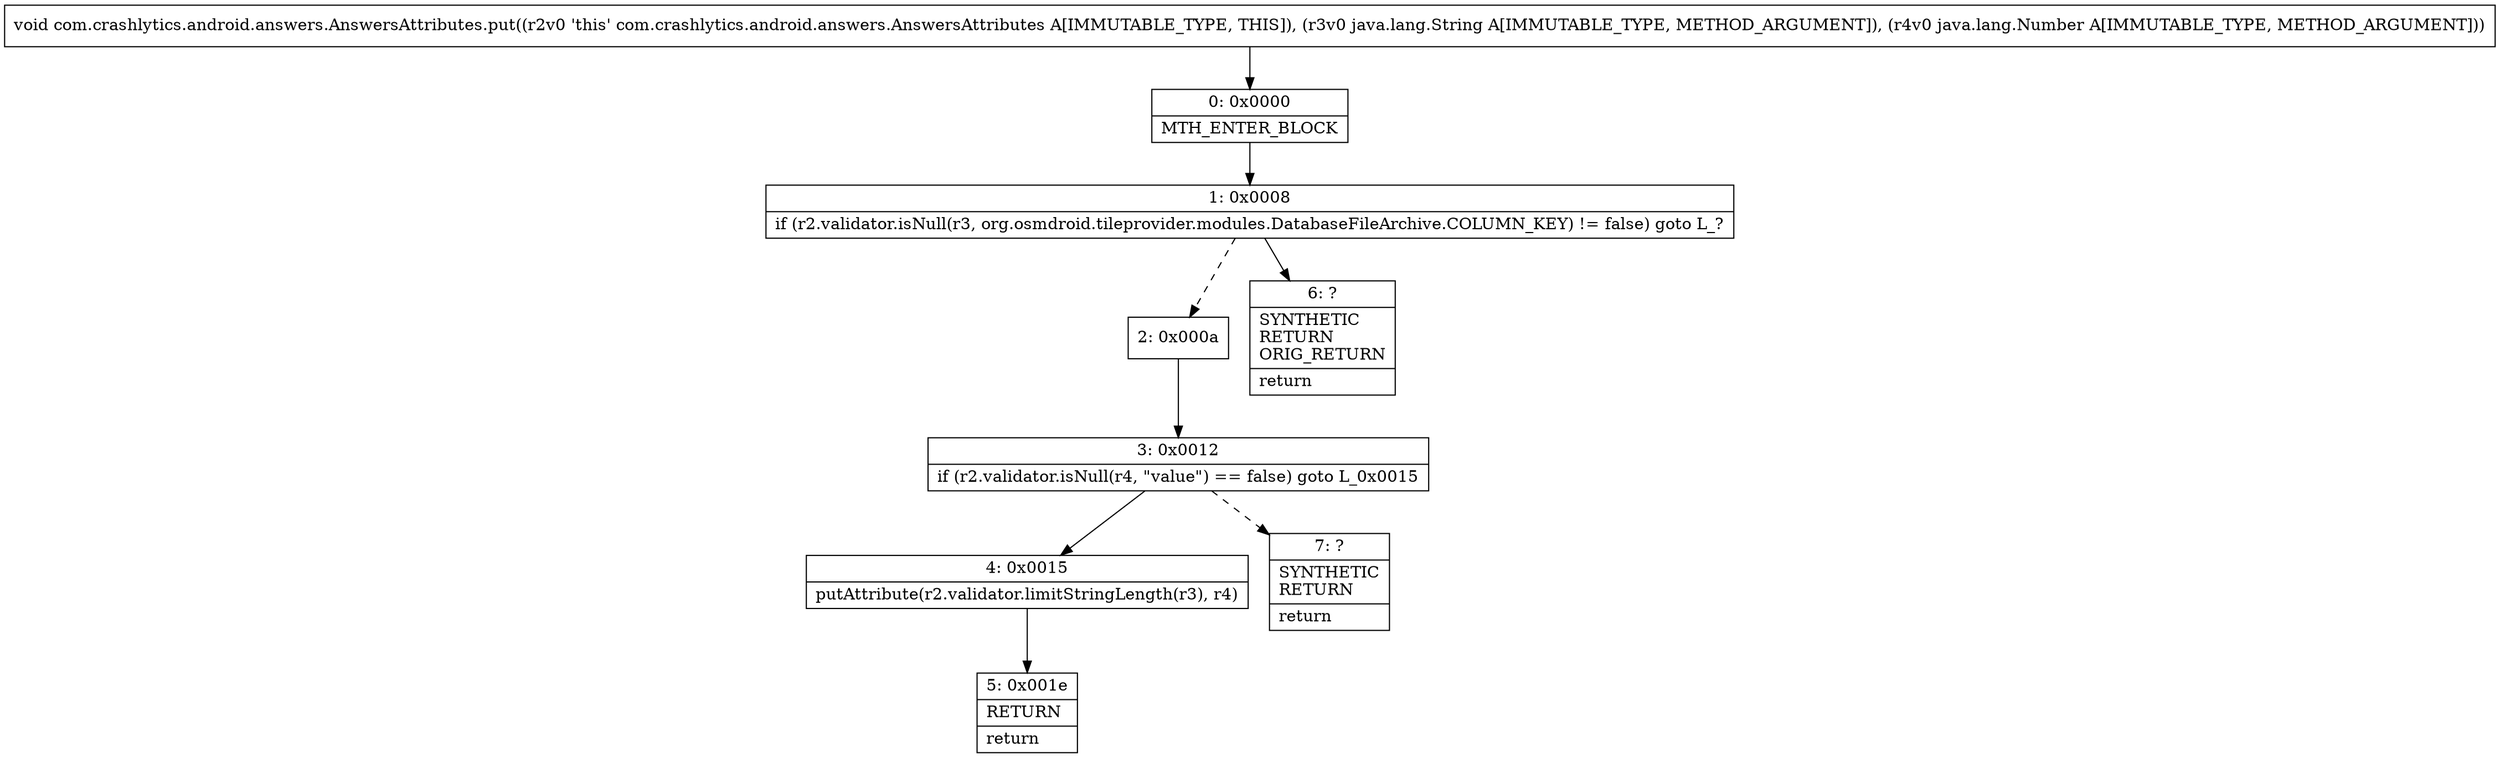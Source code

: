 digraph "CFG forcom.crashlytics.android.answers.AnswersAttributes.put(Ljava\/lang\/String;Ljava\/lang\/Number;)V" {
Node_0 [shape=record,label="{0\:\ 0x0000|MTH_ENTER_BLOCK\l}"];
Node_1 [shape=record,label="{1\:\ 0x0008|if (r2.validator.isNull(r3, org.osmdroid.tileprovider.modules.DatabaseFileArchive.COLUMN_KEY) != false) goto L_?\l}"];
Node_2 [shape=record,label="{2\:\ 0x000a}"];
Node_3 [shape=record,label="{3\:\ 0x0012|if (r2.validator.isNull(r4, \"value\") == false) goto L_0x0015\l}"];
Node_4 [shape=record,label="{4\:\ 0x0015|putAttribute(r2.validator.limitStringLength(r3), r4)\l}"];
Node_5 [shape=record,label="{5\:\ 0x001e|RETURN\l|return\l}"];
Node_6 [shape=record,label="{6\:\ ?|SYNTHETIC\lRETURN\lORIG_RETURN\l|return\l}"];
Node_7 [shape=record,label="{7\:\ ?|SYNTHETIC\lRETURN\l|return\l}"];
MethodNode[shape=record,label="{void com.crashlytics.android.answers.AnswersAttributes.put((r2v0 'this' com.crashlytics.android.answers.AnswersAttributes A[IMMUTABLE_TYPE, THIS]), (r3v0 java.lang.String A[IMMUTABLE_TYPE, METHOD_ARGUMENT]), (r4v0 java.lang.Number A[IMMUTABLE_TYPE, METHOD_ARGUMENT])) }"];
MethodNode -> Node_0;
Node_0 -> Node_1;
Node_1 -> Node_2[style=dashed];
Node_1 -> Node_6;
Node_2 -> Node_3;
Node_3 -> Node_4;
Node_3 -> Node_7[style=dashed];
Node_4 -> Node_5;
}

